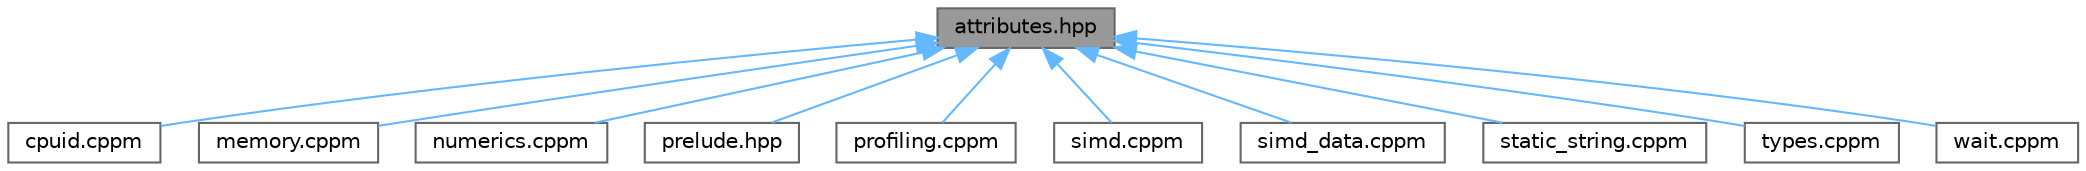 digraph "attributes.hpp"
{
 // INTERACTIVE_SVG=YES
 // LATEX_PDF_SIZE
  bgcolor="transparent";
  edge [fontname=Helvetica,fontsize=10,labelfontname=Helvetica,labelfontsize=10];
  node [fontname=Helvetica,fontsize=10,shape=box,height=0.2,width=0.4];
  Node1 [id="Node000001",label="attributes.hpp",height=0.2,width=0.4,color="gray40", fillcolor="grey60", style="filled", fontcolor="black",tooltip="an opinionated subset of clang/gcc attributes"];
  Node1 -> Node2 [id="edge1_Node000001_Node000002",dir="back",color="steelblue1",style="solid",tooltip=" "];
  Node2 [id="Node000002",label="cpuid.cppm",height=0.2,width=0.4,color="grey40", fillcolor="white", style="filled",URL="$cpuid_8cppm.html",tooltip=" "];
  Node1 -> Node3 [id="edge2_Node000001_Node000003",dir="back",color="steelblue1",style="solid",tooltip=" "];
  Node3 [id="Node000003",label="memory.cppm",height=0.2,width=0.4,color="grey40", fillcolor="white", style="filled",URL="$memory_8cppm.html",tooltip=" "];
  Node1 -> Node4 [id="edge3_Node000001_Node000004",dir="back",color="steelblue1",style="solid",tooltip=" "];
  Node4 [id="Node000004",label="numerics.cppm",height=0.2,width=0.4,color="grey40", fillcolor="white", style="filled",URL="$numerics_8cppm.html",tooltip=" "];
  Node1 -> Node5 [id="edge4_Node000001_Node000005",dir="back",color="steelblue1",style="solid",tooltip=" "];
  Node5 [id="Node000005",label="prelude.hpp",height=0.2,width=0.4,color="grey40", fillcolor="white", style="filled",URL="$prelude_8hpp.html",tooltip=" "];
  Node1 -> Node6 [id="edge5_Node000001_Node000006",dir="back",color="steelblue1",style="solid",tooltip=" "];
  Node6 [id="Node000006",label="profiling.cppm",height=0.2,width=0.4,color="grey40", fillcolor="white", style="filled",URL="$profiling_8cppm.html",tooltip=" "];
  Node1 -> Node7 [id="edge6_Node000001_Node000007",dir="back",color="steelblue1",style="solid",tooltip=" "];
  Node7 [id="Node000007",label="simd.cppm",height=0.2,width=0.4,color="grey40", fillcolor="white", style="filled",URL="$simd_8cppm.html",tooltip=" "];
  Node1 -> Node8 [id="edge7_Node000001_Node000008",dir="back",color="steelblue1",style="solid",tooltip=" "];
  Node8 [id="Node000008",label="simd_data.cppm",height=0.2,width=0.4,color="grey40", fillcolor="white", style="filled",URL="$simd__data_8cppm.html",tooltip=" "];
  Node1 -> Node9 [id="edge8_Node000001_Node000009",dir="back",color="steelblue1",style="solid",tooltip=" "];
  Node9 [id="Node000009",label="static_string.cppm",height=0.2,width=0.4,color="grey40", fillcolor="white", style="filled",URL="$static__string_8cppm.html",tooltip=" "];
  Node1 -> Node10 [id="edge9_Node000001_Node000010",dir="back",color="steelblue1",style="solid",tooltip=" "];
  Node10 [id="Node000010",label="types.cppm",height=0.2,width=0.4,color="grey40", fillcolor="white", style="filled",URL="$types_8cppm.html",tooltip=" "];
  Node1 -> Node11 [id="edge10_Node000001_Node000011",dir="back",color="steelblue1",style="solid",tooltip=" "];
  Node11 [id="Node000011",label="wait.cppm",height=0.2,width=0.4,color="grey40", fillcolor="white", style="filled",URL="$wait_8cppm.html",tooltip="waiting strategies"];
}
